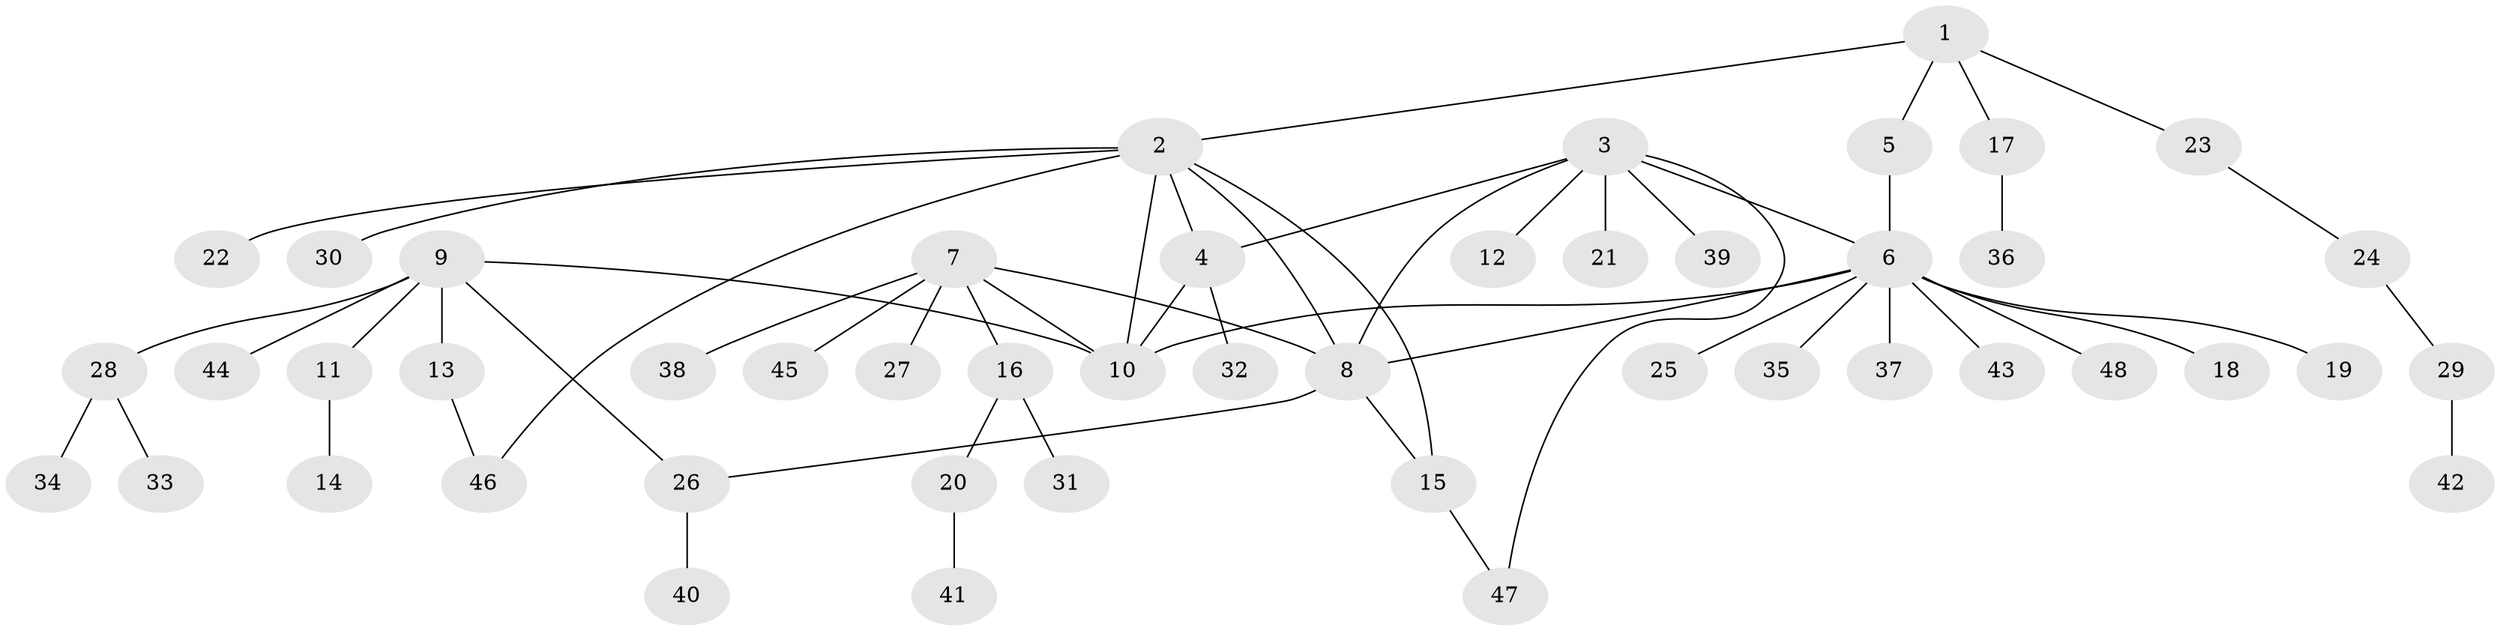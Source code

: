 // coarse degree distribution, {4: 0.03125, 6: 0.09375, 10: 0.03125, 5: 0.03125, 7: 0.0625, 1: 0.625, 2: 0.09375, 3: 0.03125}
// Generated by graph-tools (version 1.1) at 2025/42/03/06/25 10:42:08]
// undirected, 48 vertices, 57 edges
graph export_dot {
graph [start="1"]
  node [color=gray90,style=filled];
  1;
  2;
  3;
  4;
  5;
  6;
  7;
  8;
  9;
  10;
  11;
  12;
  13;
  14;
  15;
  16;
  17;
  18;
  19;
  20;
  21;
  22;
  23;
  24;
  25;
  26;
  27;
  28;
  29;
  30;
  31;
  32;
  33;
  34;
  35;
  36;
  37;
  38;
  39;
  40;
  41;
  42;
  43;
  44;
  45;
  46;
  47;
  48;
  1 -- 2;
  1 -- 5;
  1 -- 17;
  1 -- 23;
  2 -- 4;
  2 -- 8;
  2 -- 10;
  2 -- 15;
  2 -- 22;
  2 -- 30;
  2 -- 46;
  3 -- 4;
  3 -- 6;
  3 -- 8;
  3 -- 12;
  3 -- 21;
  3 -- 39;
  3 -- 47;
  4 -- 10;
  4 -- 32;
  5 -- 6;
  6 -- 8;
  6 -- 10;
  6 -- 18;
  6 -- 19;
  6 -- 25;
  6 -- 35;
  6 -- 37;
  6 -- 43;
  6 -- 48;
  7 -- 8;
  7 -- 10;
  7 -- 16;
  7 -- 27;
  7 -- 38;
  7 -- 45;
  8 -- 15;
  8 -- 26;
  9 -- 10;
  9 -- 11;
  9 -- 13;
  9 -- 26;
  9 -- 28;
  9 -- 44;
  11 -- 14;
  13 -- 46;
  15 -- 47;
  16 -- 20;
  16 -- 31;
  17 -- 36;
  20 -- 41;
  23 -- 24;
  24 -- 29;
  26 -- 40;
  28 -- 33;
  28 -- 34;
  29 -- 42;
}

